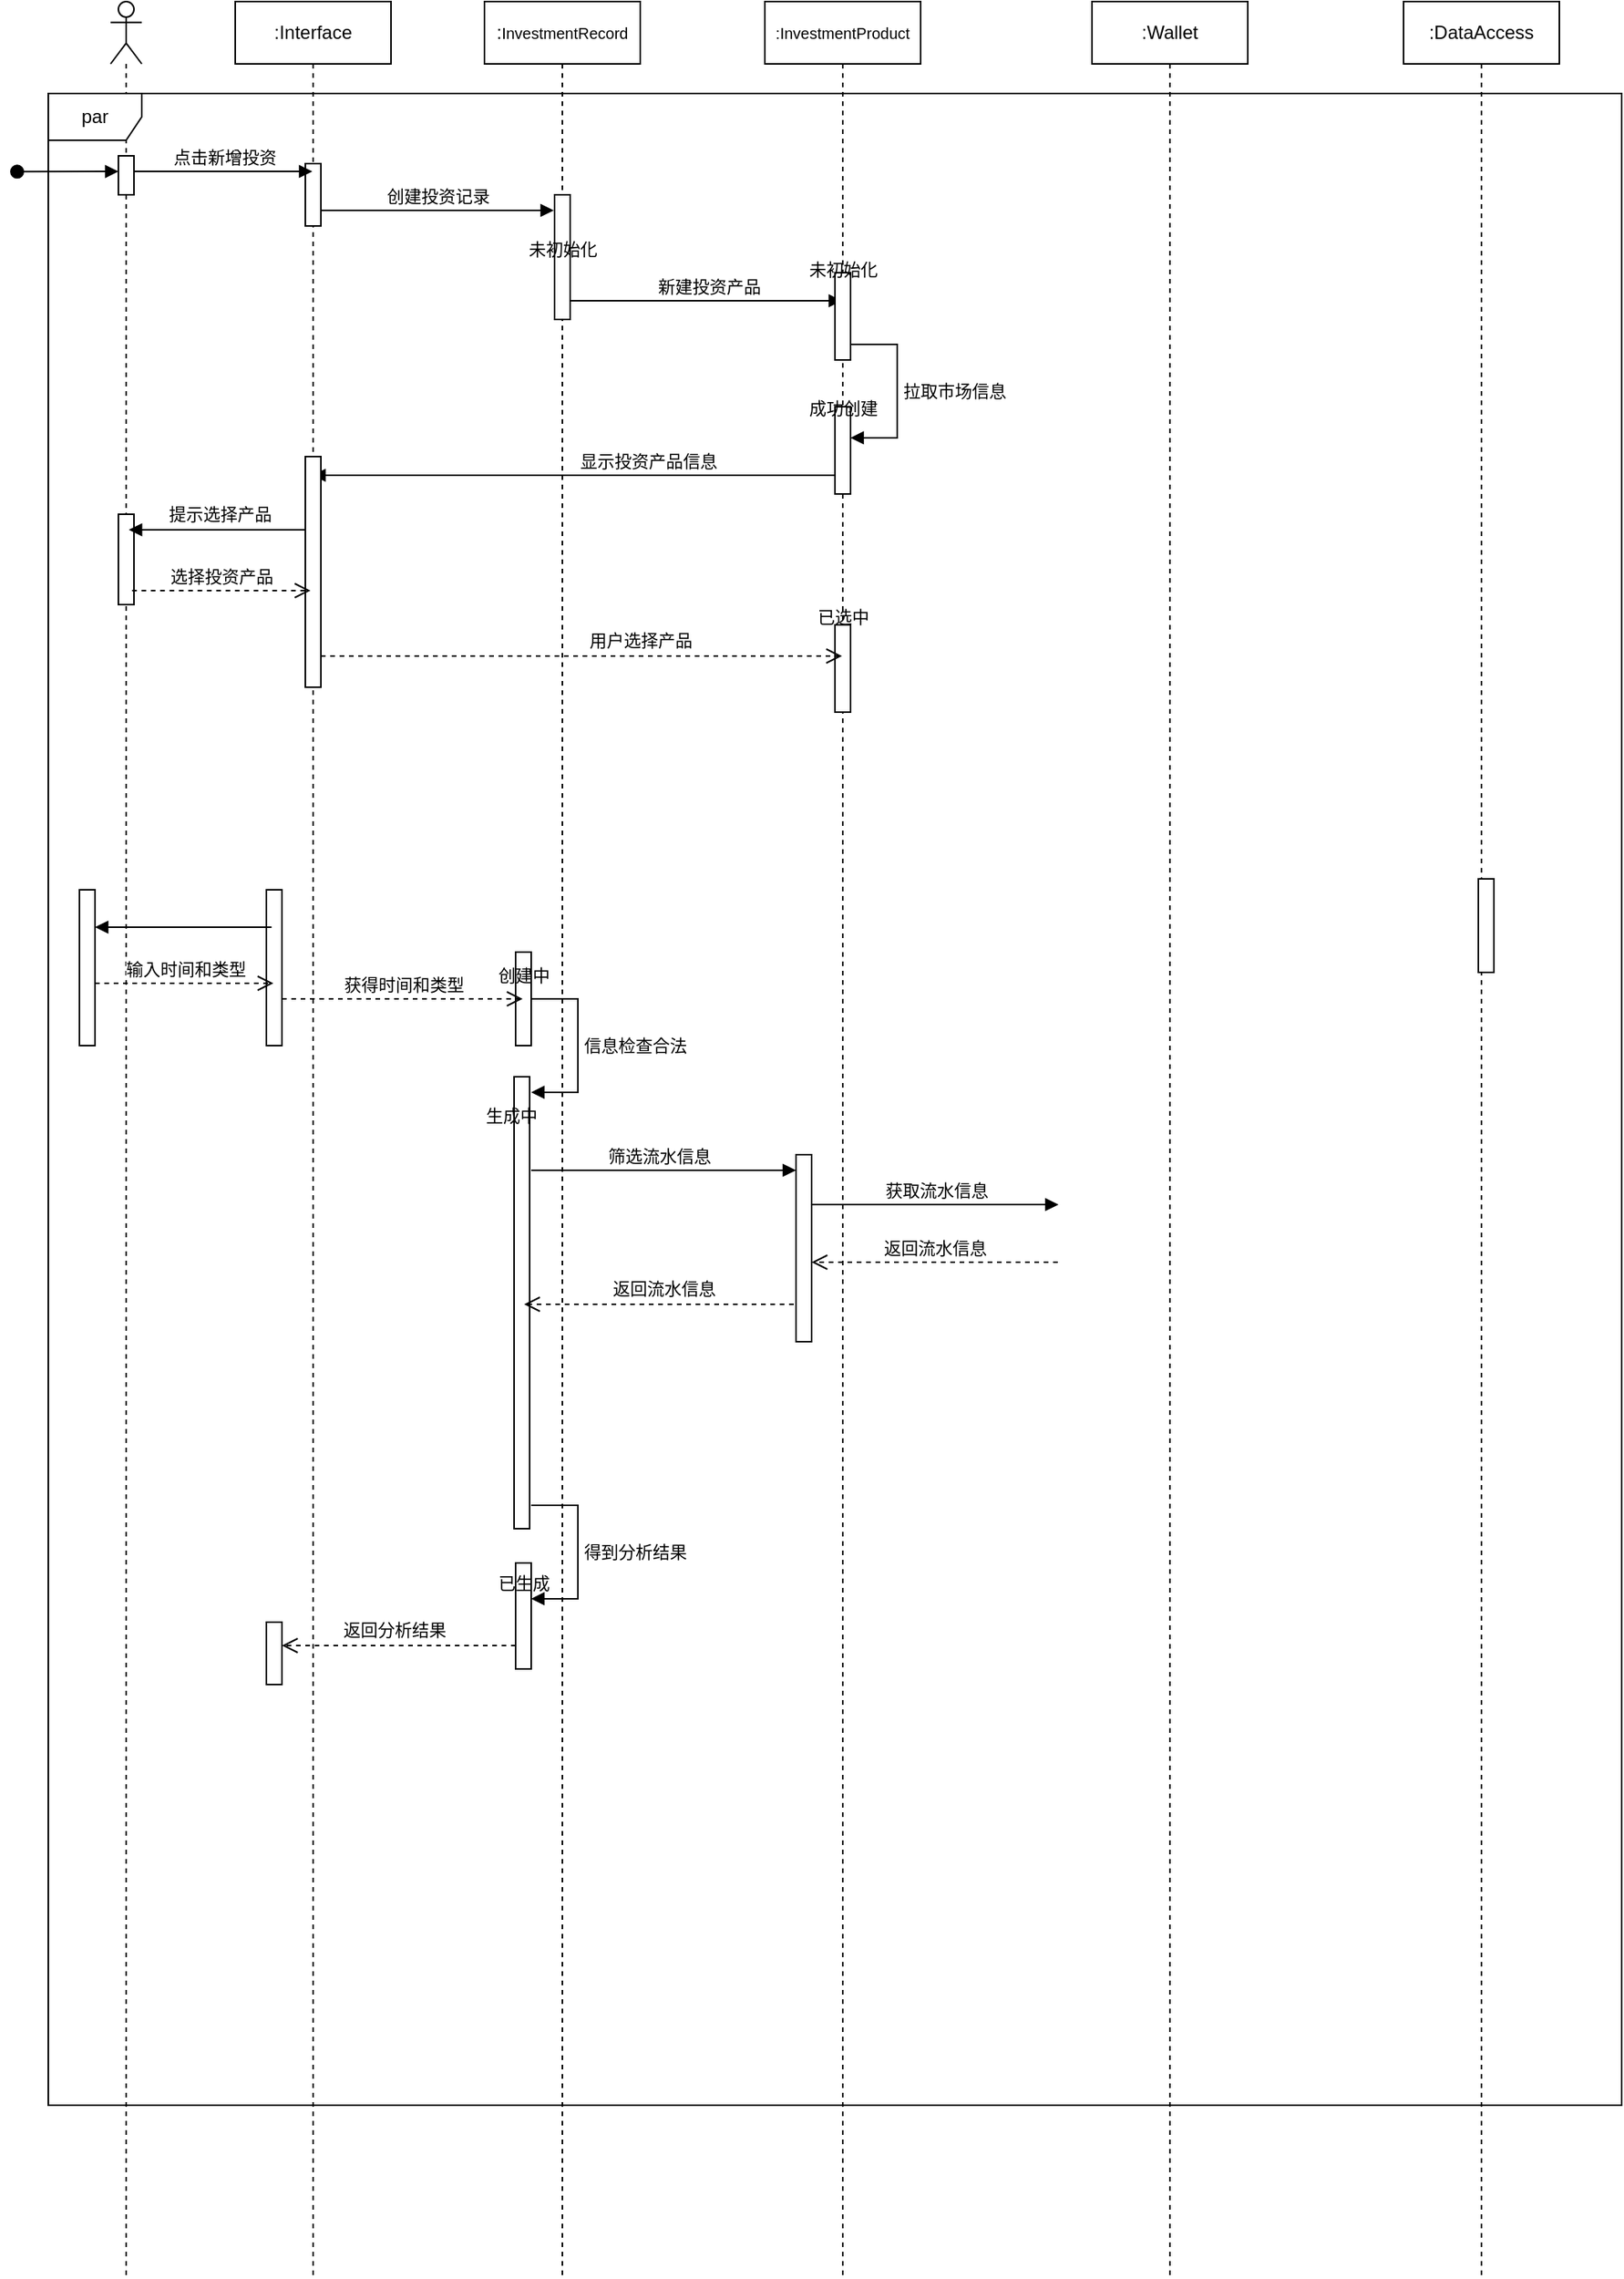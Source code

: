 <mxfile version="22.1.18" type="github">
  <diagram name="Page-1" id="2YBvvXClWsGukQMizWep">
    <mxGraphModel dx="2464" dy="832" grid="1" gridSize="10" guides="1" tooltips="1" connect="1" arrows="1" fold="1" page="1" pageScale="1" pageWidth="850" pageHeight="1100" math="0" shadow="0">
      <root>
        <mxCell id="0" />
        <mxCell id="1" parent="0" />
        <mxCell id="aM9ryv3xv72pqoxQDRHE-1" value="&lt;font style=&quot;font-size: 12px;&quot;&gt;:&lt;/font&gt;&lt;font style=&quot;font-size: 10px;&quot;&gt;InvestmentRecord&lt;/font&gt;" style="shape=umlLifeline;perimeter=lifelinePerimeter;whiteSpace=wrap;html=1;container=0;dropTarget=0;collapsible=0;recursiveResize=0;outlineConnect=0;portConstraint=eastwest;newEdgeStyle={&quot;edgeStyle&quot;:&quot;elbowEdgeStyle&quot;,&quot;elbow&quot;:&quot;vertical&quot;,&quot;curved&quot;:0,&quot;rounded&quot;:0};" parent="1" vertex="1">
          <mxGeometry x="270" y="50" width="100" height="1460" as="geometry" />
        </mxCell>
        <mxCell id="0F8jDRwpQhIUNMn6P4Vn-10" value="" style="html=1;points=[[0,0,0,0,5],[0,1,0,0,-5],[1,0,0,0,5],[1,1,0,0,-5]];perimeter=orthogonalPerimeter;outlineConnect=0;targetShapes=umlLifeline;portConstraint=eastwest;newEdgeStyle={&quot;curved&quot;:0,&quot;rounded&quot;:0};" parent="aM9ryv3xv72pqoxQDRHE-1" vertex="1">
          <mxGeometry x="45" y="124" width="10" height="80" as="geometry" />
        </mxCell>
        <mxCell id="0F8jDRwpQhIUNMn6P4Vn-77" value="" style="html=1;points=[];perimeter=orthogonalPerimeter;outlineConnect=0;targetShapes=umlLifeline;portConstraint=eastwest;newEdgeStyle={&quot;edgeStyle&quot;:&quot;elbowEdgeStyle&quot;,&quot;elbow&quot;:&quot;vertical&quot;,&quot;curved&quot;:0,&quot;rounded&quot;:0};" parent="aM9ryv3xv72pqoxQDRHE-1" vertex="1">
          <mxGeometry x="20" y="610" width="10" height="60" as="geometry" />
        </mxCell>
        <mxCell id="F1dbVTKffEX6imZ8MOaH-2" value="" style="html=1;points=[];perimeter=orthogonalPerimeter;outlineConnect=0;targetShapes=umlLifeline;portConstraint=eastwest;newEdgeStyle={&quot;edgeStyle&quot;:&quot;elbowEdgeStyle&quot;,&quot;elbow&quot;:&quot;vertical&quot;,&quot;curved&quot;:0,&quot;rounded&quot;:0};" parent="aM9ryv3xv72pqoxQDRHE-1" vertex="1">
          <mxGeometry x="19" y="690" width="10" height="290" as="geometry" />
        </mxCell>
        <mxCell id="0F8jDRwpQhIUNMn6P4Vn-37" value="" style="html=1;points=[[0,0,0,0,5],[0,1,0,0,-5],[1,0,0,0,5],[1,1,0,0,-5]];perimeter=orthogonalPerimeter;outlineConnect=0;targetShapes=umlLifeline;portConstraint=eastwest;newEdgeStyle={&quot;curved&quot;:0,&quot;rounded&quot;:0};" parent="aM9ryv3xv72pqoxQDRHE-1" vertex="1">
          <mxGeometry x="20" y="1002" width="10" height="68" as="geometry" />
        </mxCell>
        <mxCell id="aM9ryv3xv72pqoxQDRHE-5" value="&lt;font style=&quot;font-size: 10px;&quot;&gt;:InvestmentProduct&lt;/font&gt;" style="shape=umlLifeline;perimeter=lifelinePerimeter;whiteSpace=wrap;html=1;container=0;dropTarget=0;collapsible=0;recursiveResize=0;outlineConnect=0;portConstraint=eastwest;newEdgeStyle={&quot;edgeStyle&quot;:&quot;elbowEdgeStyle&quot;,&quot;elbow&quot;:&quot;vertical&quot;,&quot;curved&quot;:0,&quot;rounded&quot;:0};" parent="1" vertex="1">
          <mxGeometry x="450" y="50" width="100" height="1460" as="geometry" />
        </mxCell>
        <mxCell id="ZWPyIBg1fmBrResqL_RG-47" value="" style="html=1;points=[];perimeter=orthogonalPerimeter;outlineConnect=0;targetShapes=umlLifeline;portConstraint=eastwest;newEdgeStyle={&quot;edgeStyle&quot;:&quot;elbowEdgeStyle&quot;,&quot;elbow&quot;:&quot;vertical&quot;,&quot;curved&quot;:0,&quot;rounded&quot;:0};" vertex="1" parent="aM9ryv3xv72pqoxQDRHE-5">
          <mxGeometry x="45" y="260" width="10" height="56" as="geometry" />
        </mxCell>
        <mxCell id="ZWPyIBg1fmBrResqL_RG-60" value="" style="html=1;points=[];perimeter=orthogonalPerimeter;outlineConnect=0;targetShapes=umlLifeline;portConstraint=eastwest;newEdgeStyle={&quot;edgeStyle&quot;:&quot;elbowEdgeStyle&quot;,&quot;elbow&quot;:&quot;vertical&quot;,&quot;curved&quot;:0,&quot;rounded&quot;:0};" vertex="1" parent="aM9ryv3xv72pqoxQDRHE-5">
          <mxGeometry x="45" y="400" width="10" height="56" as="geometry" />
        </mxCell>
        <mxCell id="ORx9DDc8K5r6ulXrz52M-3" value="" style="shape=umlLifeline;perimeter=lifelinePerimeter;whiteSpace=wrap;html=1;container=1;dropTarget=0;collapsible=0;recursiveResize=0;outlineConnect=0;portConstraint=eastwest;newEdgeStyle={&quot;curved&quot;:0,&quot;rounded&quot;:0};participant=umlActor;" parent="1" vertex="1">
          <mxGeometry x="30" y="50" width="20" height="1460" as="geometry" />
        </mxCell>
        <mxCell id="aM9ryv3xv72pqoxQDRHE-2" value="" style="html=1;points=[];perimeter=orthogonalPerimeter;outlineConnect=0;targetShapes=umlLifeline;portConstraint=eastwest;newEdgeStyle={&quot;edgeStyle&quot;:&quot;elbowEdgeStyle&quot;,&quot;elbow&quot;:&quot;vertical&quot;,&quot;curved&quot;:0,&quot;rounded&quot;:0};" parent="ORx9DDc8K5r6ulXrz52M-3" vertex="1">
          <mxGeometry x="5" y="99" width="10" height="25" as="geometry" />
        </mxCell>
        <mxCell id="0F8jDRwpQhIUNMn6P4Vn-24" value="" style="html=1;points=[];perimeter=orthogonalPerimeter;outlineConnect=0;targetShapes=umlLifeline;portConstraint=eastwest;newEdgeStyle={&quot;edgeStyle&quot;:&quot;elbowEdgeStyle&quot;,&quot;elbow&quot;:&quot;vertical&quot;,&quot;curved&quot;:0,&quot;rounded&quot;:0};" parent="ORx9DDc8K5r6ulXrz52M-3" vertex="1">
          <mxGeometry x="-20" y="570" width="10" height="100" as="geometry" />
        </mxCell>
        <mxCell id="ZWPyIBg1fmBrResqL_RG-54" value="" style="html=1;points=[];perimeter=orthogonalPerimeter;outlineConnect=0;targetShapes=umlLifeline;portConstraint=eastwest;newEdgeStyle={&quot;edgeStyle&quot;:&quot;elbowEdgeStyle&quot;,&quot;elbow&quot;:&quot;vertical&quot;,&quot;curved&quot;:0,&quot;rounded&quot;:0};" vertex="1" parent="ORx9DDc8K5r6ulXrz52M-3">
          <mxGeometry x="5" y="329" width="10" height="58" as="geometry" />
        </mxCell>
        <mxCell id="aM9ryv3xv72pqoxQDRHE-3" value="" style="html=1;verticalAlign=bottom;startArrow=oval;endArrow=block;startSize=8;edgeStyle=elbowEdgeStyle;elbow=vertical;curved=0;rounded=0;" parent="1" edge="1">
          <mxGeometry x="0.001" relative="1" as="geometry">
            <mxPoint x="-30" y="159.14" as="sourcePoint" />
            <mxPoint x="35" y="159.14" as="targetPoint" />
            <mxPoint as="offset" />
          </mxGeometry>
        </mxCell>
        <mxCell id="0F8jDRwpQhIUNMn6P4Vn-1" value=":Interface" style="shape=umlLifeline;perimeter=lifelinePerimeter;whiteSpace=wrap;html=1;container=1;dropTarget=0;collapsible=0;recursiveResize=0;outlineConnect=0;portConstraint=eastwest;newEdgeStyle={&quot;curved&quot;:0,&quot;rounded&quot;:0};" parent="1" vertex="1">
          <mxGeometry x="110" y="50" width="100" height="1460" as="geometry" />
        </mxCell>
        <mxCell id="0F8jDRwpQhIUNMn6P4Vn-4" value="" style="html=1;points=[];perimeter=orthogonalPerimeter;outlineConnect=0;targetShapes=umlLifeline;portConstraint=eastwest;newEdgeStyle={&quot;edgeStyle&quot;:&quot;elbowEdgeStyle&quot;,&quot;elbow&quot;:&quot;vertical&quot;,&quot;curved&quot;:0,&quot;rounded&quot;:0};" parent="0F8jDRwpQhIUNMn6P4Vn-1" vertex="1">
          <mxGeometry x="20" y="570" width="10" height="100" as="geometry" />
        </mxCell>
        <mxCell id="0F8jDRwpQhIUNMn6P4Vn-27" value="" style="html=1;points=[];perimeter=orthogonalPerimeter;outlineConnect=0;targetShapes=umlLifeline;portConstraint=eastwest;newEdgeStyle={&quot;edgeStyle&quot;:&quot;elbowEdgeStyle&quot;,&quot;elbow&quot;:&quot;vertical&quot;,&quot;curved&quot;:0,&quot;rounded&quot;:0};" parent="0F8jDRwpQhIUNMn6P4Vn-1" vertex="1">
          <mxGeometry x="45" y="104" width="10" height="40" as="geometry" />
        </mxCell>
        <mxCell id="F1dbVTKffEX6imZ8MOaH-6" value="" style="html=1;points=[];perimeter=orthogonalPerimeter;outlineConnect=0;targetShapes=umlLifeline;portConstraint=eastwest;newEdgeStyle={&quot;edgeStyle&quot;:&quot;elbowEdgeStyle&quot;,&quot;elbow&quot;:&quot;vertical&quot;,&quot;curved&quot;:0,&quot;rounded&quot;:0};" parent="0F8jDRwpQhIUNMn6P4Vn-1" vertex="1">
          <mxGeometry x="20" y="1040" width="10" height="40" as="geometry" />
        </mxCell>
        <mxCell id="0F8jDRwpQhIUNMn6P4Vn-3" value="点击新增投资" style="html=1;verticalAlign=bottom;endArrow=block;curved=0;rounded=0;" parent="1" edge="1">
          <mxGeometry x="-0.0" width="80" relative="1" as="geometry">
            <mxPoint x="45" y="159" as="sourcePoint" />
            <mxPoint x="159.5" y="159" as="targetPoint" />
            <mxPoint as="offset" />
          </mxGeometry>
        </mxCell>
        <mxCell id="0F8jDRwpQhIUNMn6P4Vn-5" value=":DataAccess" style="shape=umlLifeline;perimeter=lifelinePerimeter;whiteSpace=wrap;html=1;container=1;dropTarget=0;collapsible=0;recursiveResize=0;outlineConnect=0;portConstraint=eastwest;newEdgeStyle={&quot;curved&quot;:0,&quot;rounded&quot;:0};" parent="1" vertex="1">
          <mxGeometry x="860" y="50" width="100" height="1460" as="geometry" />
        </mxCell>
        <mxCell id="0F8jDRwpQhIUNMn6P4Vn-93" value="" style="html=1;points=[];perimeter=orthogonalPerimeter;outlineConnect=0;targetShapes=umlLifeline;portConstraint=eastwest;newEdgeStyle={&quot;edgeStyle&quot;:&quot;elbowEdgeStyle&quot;,&quot;elbow&quot;:&quot;vertical&quot;,&quot;curved&quot;:0,&quot;rounded&quot;:0};" parent="0F8jDRwpQhIUNMn6P4Vn-5" vertex="1">
          <mxGeometry x="48" y="563" width="10" height="60" as="geometry" />
        </mxCell>
        <mxCell id="0F8jDRwpQhIUNMn6P4Vn-6" value="创建投资记录" style="html=1;verticalAlign=bottom;endArrow=block;curved=0;rounded=0;" parent="1" source="0F8jDRwpQhIUNMn6P4Vn-27" edge="1">
          <mxGeometry x="0.003" width="80" relative="1" as="geometry">
            <mxPoint x="170" y="184" as="sourcePoint" />
            <mxPoint x="314.5" y="184" as="targetPoint" />
            <mxPoint as="offset" />
          </mxGeometry>
        </mxCell>
        <mxCell id="0F8jDRwpQhIUNMn6P4Vn-11" value="&lt;font style=&quot;font-size: 11px;&quot;&gt;未初始化&lt;/font&gt;" style="text;html=1;align=center;verticalAlign=middle;resizable=0;points=[];autosize=1;strokeColor=none;fillColor=none;" parent="1" vertex="1">
          <mxGeometry x="285" y="194" width="70" height="30" as="geometry" />
        </mxCell>
        <mxCell id="0F8jDRwpQhIUNMn6P4Vn-13" value="&lt;font style=&quot;font-size: 11px;&quot;&gt;新建投资产品&lt;/font&gt;" style="text;html=1;align=center;verticalAlign=middle;resizable=0;points=[];autosize=1;strokeColor=none;fillColor=none;" parent="1" vertex="1">
          <mxGeometry x="369" y="218" width="90" height="30" as="geometry" />
        </mxCell>
        <mxCell id="0F8jDRwpQhIUNMn6P4Vn-14" value="" style="html=1;verticalAlign=bottom;endArrow=block;curved=0;rounded=0;" parent="1" edge="1">
          <mxGeometry width="80" relative="1" as="geometry">
            <mxPoint x="325" y="242" as="sourcePoint" />
            <mxPoint x="499.5" y="242" as="targetPoint" />
          </mxGeometry>
        </mxCell>
        <mxCell id="0F8jDRwpQhIUNMn6P4Vn-16" value="&lt;font style=&quot;font-size: 11px;&quot;&gt;提示选择产品&lt;/font&gt;" style="text;html=1;align=center;verticalAlign=middle;resizable=0;points=[];autosize=1;strokeColor=none;fillColor=none;" parent="1" vertex="1">
          <mxGeometry x="55.07" y="364" width="90" height="30" as="geometry" />
        </mxCell>
        <mxCell id="0F8jDRwpQhIUNMn6P4Vn-22" value="输入时间和类型" style="html=1;verticalAlign=bottom;endArrow=open;dashed=1;endSize=8;curved=0;rounded=0;" parent="1" edge="1">
          <mxGeometry x="-0.0" relative="1" as="geometry">
            <mxPoint x="20" y="680" as="sourcePoint" />
            <mxPoint x="134.5" y="680" as="targetPoint" />
            <mxPoint as="offset" />
          </mxGeometry>
        </mxCell>
        <mxCell id="0F8jDRwpQhIUNMn6P4Vn-23" value="获得时间和类型" style="html=1;verticalAlign=bottom;endArrow=open;dashed=1;endSize=8;curved=0;rounded=0;" parent="1" edge="1">
          <mxGeometry x="-0.0" relative="1" as="geometry">
            <mxPoint x="140" y="690" as="sourcePoint" />
            <mxPoint x="294.5" y="690" as="targetPoint" />
            <mxPoint as="offset" />
          </mxGeometry>
        </mxCell>
        <mxCell id="0F8jDRwpQhIUNMn6P4Vn-25" value="" style="html=1;verticalAlign=bottom;endArrow=block;curved=0;rounded=0;exitX=0.961;exitY=1;exitDx=0;exitDy=0;exitPerimeter=0;" parent="1" edge="1">
          <mxGeometry width="80" relative="1" as="geometry">
            <mxPoint x="133.32" y="644" as="sourcePoint" />
            <mxPoint x="20" y="644" as="targetPoint" />
          </mxGeometry>
        </mxCell>
        <mxCell id="0F8jDRwpQhIUNMn6P4Vn-28" value="" style="html=1;verticalAlign=bottom;endArrow=block;curved=0;rounded=0;" parent="1" source="0F8jDRwpQhIUNMn6P4Vn-33" edge="1">
          <mxGeometry x="0.004" width="80" relative="1" as="geometry">
            <mxPoint x="300" y="800" as="sourcePoint" />
            <mxPoint x="474.5" y="800" as="targetPoint" />
            <mxPoint as="offset" />
          </mxGeometry>
        </mxCell>
        <mxCell id="0F8jDRwpQhIUNMn6P4Vn-34" value="&lt;font style=&quot;font-size: 11px;&quot;&gt;生成中&lt;span style=&quot;white-space: pre;&quot;&gt;&#x9;&lt;/span&gt;&lt;/font&gt;" style="text;html=1;align=center;verticalAlign=middle;resizable=0;points=[];autosize=1;strokeColor=none;fillColor=none;" parent="1" vertex="1">
          <mxGeometry x="260" y="750" width="70" height="30" as="geometry" />
        </mxCell>
        <mxCell id="0F8jDRwpQhIUNMn6P4Vn-38" value="拉取市场信息" style="html=1;align=left;spacingLeft=2;endArrow=block;rounded=0;edgeStyle=orthogonalEdgeStyle;curved=0;rounded=0;" parent="1" edge="1">
          <mxGeometry relative="1" as="geometry">
            <mxPoint x="504.97" y="270" as="sourcePoint" />
            <Array as="points">
              <mxPoint x="534.97" y="269.97" />
              <mxPoint x="534.97" y="329.97" />
            </Array>
            <mxPoint x="504.97" y="329.97" as="targetPoint" />
            <mxPoint as="offset" />
          </mxGeometry>
        </mxCell>
        <mxCell id="0F8jDRwpQhIUNMn6P4Vn-54" value="得到分析结果" style="html=1;align=left;spacingLeft=2;endArrow=block;rounded=0;edgeStyle=orthogonalEdgeStyle;curved=0;rounded=0;" parent="1" edge="1">
          <mxGeometry relative="1" as="geometry">
            <mxPoint x="299.97" y="1015" as="sourcePoint" />
            <Array as="points">
              <mxPoint x="329.97" y="1014.97" />
              <mxPoint x="329.97" y="1074.97" />
            </Array>
            <mxPoint x="299.97" y="1074.97" as="targetPoint" />
            <mxPoint as="offset" />
          </mxGeometry>
        </mxCell>
        <mxCell id="0F8jDRwpQhIUNMn6P4Vn-61" value="&lt;font style=&quot;font-size: 11px;&quot;&gt;返回分析结果&lt;/font&gt;" style="text;html=1;align=center;verticalAlign=middle;resizable=0;points=[];autosize=1;strokeColor=none;fillColor=none;" parent="1" vertex="1">
          <mxGeometry x="167.07" y="1080" width="90" height="30" as="geometry" />
        </mxCell>
        <mxCell id="0F8jDRwpQhIUNMn6P4Vn-63" value="" style="html=1;verticalAlign=bottom;endArrow=open;dashed=1;endSize=8;curved=0;rounded=0;" parent="1" source="0F8jDRwpQhIUNMn6P4Vn-37" edge="1">
          <mxGeometry x="-0.004" relative="1" as="geometry">
            <mxPoint x="285" y="1100" as="sourcePoint" />
            <mxPoint x="139.999" y="1105" as="targetPoint" />
            <mxPoint as="offset" />
          </mxGeometry>
        </mxCell>
        <mxCell id="0F8jDRwpQhIUNMn6P4Vn-66" value="信息检查合法" style="html=1;align=left;spacingLeft=2;endArrow=block;rounded=0;edgeStyle=orthogonalEdgeStyle;curved=0;rounded=0;" parent="1" edge="1">
          <mxGeometry x="-0.001" relative="1" as="geometry">
            <mxPoint x="299.97" y="690" as="sourcePoint" />
            <Array as="points">
              <mxPoint x="329.97" y="689.97" />
              <mxPoint x="329.97" y="749.97" />
            </Array>
            <mxPoint x="299.97" y="749.97" as="targetPoint" />
            <mxPoint as="offset" />
          </mxGeometry>
        </mxCell>
        <mxCell id="0F8jDRwpQhIUNMn6P4Vn-79" value="&lt;font style=&quot;font-size: 11px;&quot;&gt;创建中&lt;/font&gt;" style="text;html=1;align=center;verticalAlign=middle;resizable=0;points=[];autosize=1;strokeColor=none;fillColor=none;" parent="1" vertex="1">
          <mxGeometry x="265" y="660" width="60" height="30" as="geometry" />
        </mxCell>
        <mxCell id="0F8jDRwpQhIUNMn6P4Vn-86" value="&lt;font style=&quot;font-size: 11px;&quot;&gt;返回流水信息&lt;/font&gt;" style="text;html=1;align=center;verticalAlign=middle;resizable=0;points=[];autosize=1;strokeColor=none;fillColor=none;" parent="1" vertex="1">
          <mxGeometry x="339.54" y="861" width="90" height="30" as="geometry" />
        </mxCell>
        <mxCell id="0F8jDRwpQhIUNMn6P4Vn-87" value="" style="html=1;verticalAlign=bottom;endArrow=open;dashed=1;endSize=8;curved=0;rounded=0;" parent="1" edge="1">
          <mxGeometry x="-0.004" relative="1" as="geometry">
            <mxPoint x="468.54" y="886" as="sourcePoint" />
            <mxPoint x="295.469" y="886" as="targetPoint" />
            <mxPoint as="offset" />
          </mxGeometry>
        </mxCell>
        <mxCell id="0F8jDRwpQhIUNMn6P4Vn-96" value="获取流水信息" style="html=1;verticalAlign=bottom;endArrow=block;curved=0;rounded=0;" parent="1" source="0F8jDRwpQhIUNMn6P4Vn-33" edge="1">
          <mxGeometry width="80" relative="1" as="geometry">
            <mxPoint x="299" y="822" as="sourcePoint" />
            <mxPoint x="638.5" y="822" as="targetPoint" />
          </mxGeometry>
        </mxCell>
        <mxCell id="0F8jDRwpQhIUNMn6P4Vn-97" value="返回流水信息" style="html=1;verticalAlign=bottom;endArrow=open;dashed=1;endSize=8;curved=0;rounded=0;" parent="1" edge="1">
          <mxGeometry x="0.004" relative="1" as="geometry">
            <mxPoint x="638" y="859.0" as="sourcePoint" />
            <mxPoint x="480" y="859.0" as="targetPoint" />
            <mxPoint as="offset" />
          </mxGeometry>
        </mxCell>
        <mxCell id="F1dbVTKffEX6imZ8MOaH-3" value="" style="html=1;verticalAlign=bottom;endArrow=block;curved=0;rounded=0;" parent="1" target="0F8jDRwpQhIUNMn6P4Vn-33" edge="1">
          <mxGeometry x="0.004" width="80" relative="1" as="geometry">
            <mxPoint x="300" y="800" as="sourcePoint" />
            <mxPoint x="474.5" y="800" as="targetPoint" />
            <mxPoint as="offset" />
          </mxGeometry>
        </mxCell>
        <mxCell id="0F8jDRwpQhIUNMn6P4Vn-33" value="" style="html=1;points=[];perimeter=orthogonalPerimeter;outlineConnect=0;targetShapes=umlLifeline;portConstraint=eastwest;newEdgeStyle={&quot;edgeStyle&quot;:&quot;elbowEdgeStyle&quot;,&quot;elbow&quot;:&quot;vertical&quot;,&quot;curved&quot;:0,&quot;rounded&quot;:0};" parent="1" vertex="1">
          <mxGeometry x="470" y="790" width="10" height="120" as="geometry" />
        </mxCell>
        <mxCell id="F1dbVTKffEX6imZ8MOaH-4" value="&lt;font style=&quot;font-size: 11px;&quot;&gt;筛选流水信息&lt;/font&gt;" style="text;html=1;align=center;verticalAlign=middle;resizable=0;points=[];autosize=1;strokeColor=none;fillColor=none;" parent="1" vertex="1">
          <mxGeometry x="337" y="776" width="90" height="30" as="geometry" />
        </mxCell>
        <mxCell id="F1dbVTKffEX6imZ8MOaH-5" value="&lt;span style=&quot;font-size: 11px;&quot;&gt;已生成&lt;/span&gt;" style="text;html=1;align=center;verticalAlign=middle;resizable=0;points=[];autosize=1;strokeColor=none;fillColor=none;" parent="1" vertex="1">
          <mxGeometry x="265" y="1050" width="60" height="30" as="geometry" />
        </mxCell>
        <mxCell id="ZWPyIBg1fmBrResqL_RG-1" value=":Wallet" style="shape=umlLifeline;perimeter=lifelinePerimeter;whiteSpace=wrap;html=1;container=1;dropTarget=0;collapsible=0;recursiveResize=0;outlineConnect=0;portConstraint=eastwest;newEdgeStyle={&quot;curved&quot;:0,&quot;rounded&quot;:0};" vertex="1" parent="1">
          <mxGeometry x="660" y="50" width="100" height="1460" as="geometry" />
        </mxCell>
        <mxCell id="ZWPyIBg1fmBrResqL_RG-2" value="par" style="shape=umlFrame;whiteSpace=wrap;html=1;pointerEvents=0;" vertex="1" parent="1">
          <mxGeometry x="-10" y="109" width="1010" height="1291" as="geometry" />
        </mxCell>
        <mxCell id="ZWPyIBg1fmBrResqL_RG-39" value="" style="html=1;points=[];perimeter=orthogonalPerimeter;outlineConnect=0;targetShapes=umlLifeline;portConstraint=eastwest;newEdgeStyle={&quot;edgeStyle&quot;:&quot;elbowEdgeStyle&quot;,&quot;elbow&quot;:&quot;vertical&quot;,&quot;curved&quot;:0,&quot;rounded&quot;:0};" vertex="1" parent="1">
          <mxGeometry x="495" y="224" width="10" height="56" as="geometry" />
        </mxCell>
        <mxCell id="ZWPyIBg1fmBrResqL_RG-46" value="&lt;font style=&quot;font-size: 11px;&quot;&gt;未初始化&lt;/font&gt;" style="text;html=1;align=center;verticalAlign=middle;resizable=0;points=[];autosize=1;strokeColor=none;fillColor=none;" vertex="1" parent="1">
          <mxGeometry x="465" y="207" width="70" height="30" as="geometry" />
        </mxCell>
        <mxCell id="ZWPyIBg1fmBrResqL_RG-48" value="&lt;font style=&quot;font-size: 11px;&quot;&gt;成功创建&lt;/font&gt;" style="text;html=1;align=center;verticalAlign=middle;resizable=0;points=[];autosize=1;strokeColor=none;fillColor=none;" vertex="1" parent="1">
          <mxGeometry x="465" y="296" width="70" height="30" as="geometry" />
        </mxCell>
        <mxCell id="ZWPyIBg1fmBrResqL_RG-51" value="" style="html=1;verticalAlign=bottom;endArrow=block;curved=0;rounded=0;exitX=0.961;exitY=1;exitDx=0;exitDy=0;exitPerimeter=0;" edge="1" parent="1">
          <mxGeometry width="80" relative="1" as="geometry">
            <mxPoint x="495.0" y="354" as="sourcePoint" />
            <mxPoint x="159.5" y="354" as="targetPoint" />
          </mxGeometry>
        </mxCell>
        <mxCell id="ZWPyIBg1fmBrResqL_RG-50" value="" style="html=1;points=[];perimeter=orthogonalPerimeter;outlineConnect=0;targetShapes=umlLifeline;portConstraint=eastwest;newEdgeStyle={&quot;edgeStyle&quot;:&quot;elbowEdgeStyle&quot;,&quot;elbow&quot;:&quot;vertical&quot;,&quot;curved&quot;:0,&quot;rounded&quot;:0};" vertex="1" parent="1">
          <mxGeometry x="155" y="342" width="10" height="148" as="geometry" />
        </mxCell>
        <mxCell id="ZWPyIBg1fmBrResqL_RG-52" value="&lt;font style=&quot;font-size: 11px;&quot;&gt;显示投资产品信息&lt;/font&gt;" style="text;html=1;align=center;verticalAlign=middle;resizable=0;points=[];autosize=1;strokeColor=none;fillColor=none;" vertex="1" parent="1">
          <mxGeometry x="319.54" y="330" width="110" height="30" as="geometry" />
        </mxCell>
        <mxCell id="ZWPyIBg1fmBrResqL_RG-57" value="" style="html=1;verticalAlign=bottom;endArrow=block;curved=0;rounded=0;exitX=0.961;exitY=1;exitDx=0;exitDy=0;exitPerimeter=0;" edge="1" parent="1">
          <mxGeometry width="80" relative="1" as="geometry">
            <mxPoint x="155.0" y="389" as="sourcePoint" />
            <mxPoint x="41.68" y="389" as="targetPoint" />
          </mxGeometry>
        </mxCell>
        <mxCell id="ZWPyIBg1fmBrResqL_RG-58" value="选择投资产品" style="html=1;verticalAlign=bottom;endArrow=open;dashed=1;endSize=8;curved=0;rounded=0;" edge="1" parent="1">
          <mxGeometry x="-0.0" relative="1" as="geometry">
            <mxPoint x="43.82" y="428" as="sourcePoint" />
            <mxPoint x="158.32" y="428" as="targetPoint" />
            <mxPoint as="offset" />
          </mxGeometry>
        </mxCell>
        <mxCell id="ZWPyIBg1fmBrResqL_RG-59" value="" style="html=1;verticalAlign=bottom;endArrow=open;dashed=1;endSize=8;curved=0;rounded=0;" edge="1" parent="1" target="aM9ryv3xv72pqoxQDRHE-5">
          <mxGeometry x="-0.0" relative="1" as="geometry">
            <mxPoint x="165" y="470" as="sourcePoint" />
            <mxPoint x="279.5" y="470" as="targetPoint" />
            <mxPoint as="offset" />
          </mxGeometry>
        </mxCell>
        <mxCell id="ZWPyIBg1fmBrResqL_RG-61" value="&lt;font style=&quot;font-size: 11px;&quot;&gt;用户选择产品&lt;/font&gt;" style="text;html=1;align=center;verticalAlign=middle;resizable=0;points=[];autosize=1;strokeColor=none;fillColor=none;" vertex="1" parent="1">
          <mxGeometry x="325" y="445" width="90" height="30" as="geometry" />
        </mxCell>
        <mxCell id="ZWPyIBg1fmBrResqL_RG-62" value="&lt;font style=&quot;font-size: 11px;&quot;&gt;已选中&lt;/font&gt;" style="text;html=1;align=center;verticalAlign=middle;resizable=0;points=[];autosize=1;strokeColor=none;fillColor=none;" vertex="1" parent="1">
          <mxGeometry x="470" y="430" width="60" height="30" as="geometry" />
        </mxCell>
      </root>
    </mxGraphModel>
  </diagram>
</mxfile>
